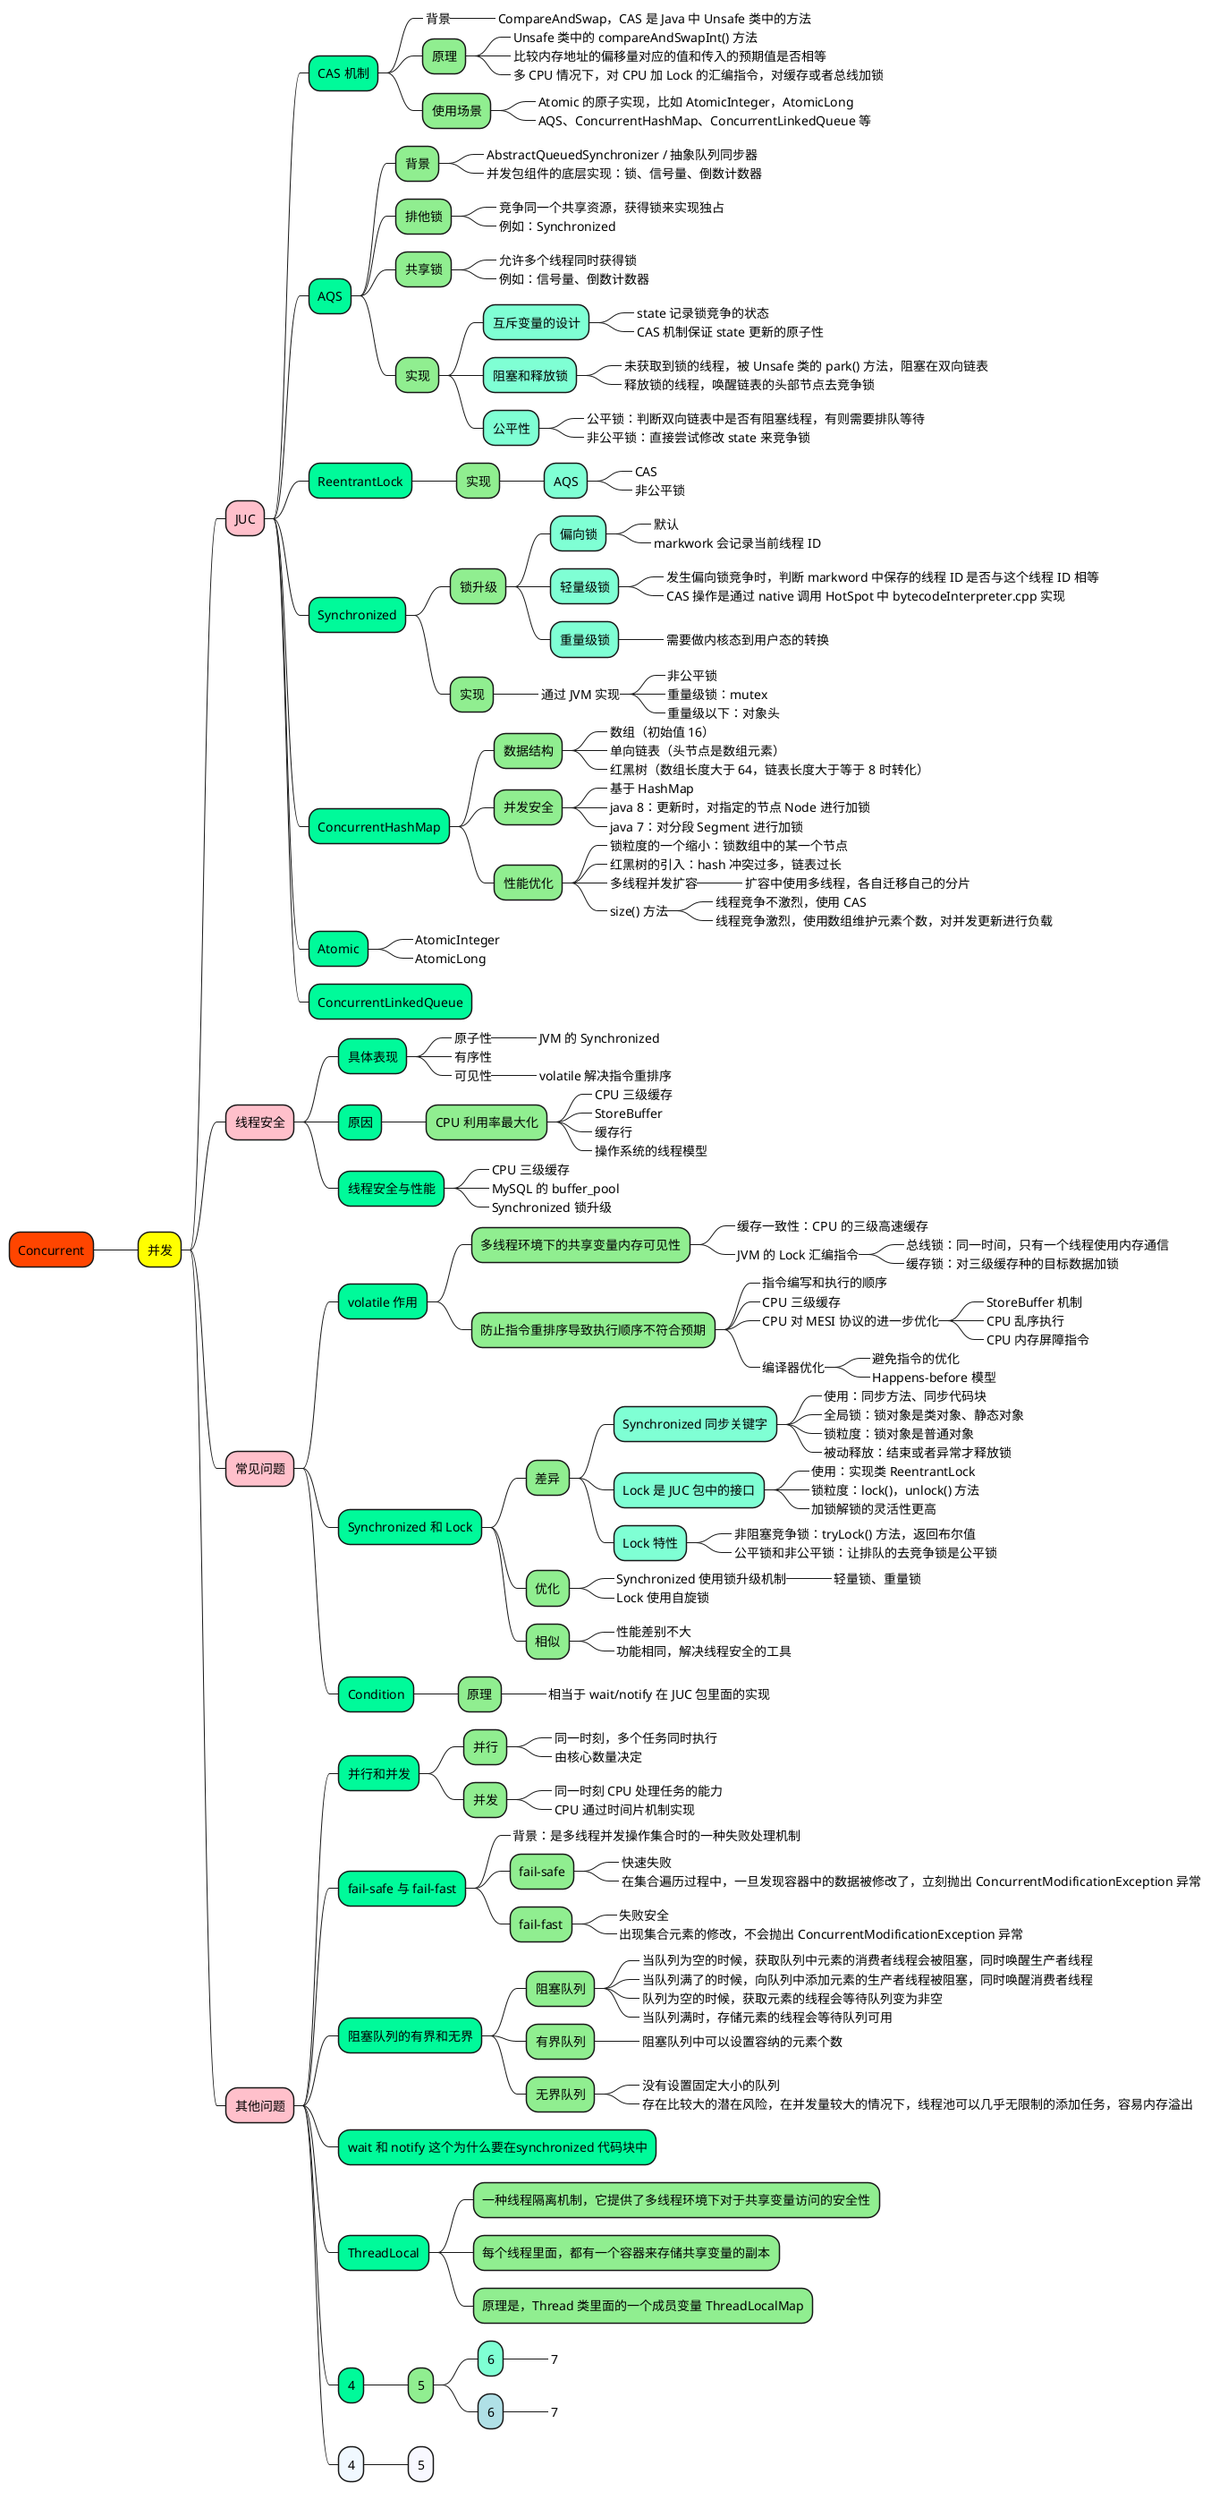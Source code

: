 @startmindmap

+[#OrangeRed] Concurrent

++[#yellow] 并发

+++[#Pink] JUC

++++[#MediumSpringGreen] CAS 机制

+++++[#LightGreen]_ 背景
++++++[#Aquamarine]_ CompareAndSwap，CAS 是 Java 中 Unsafe 类中的方法
+++++[#LightGreen] 原理
++++++[#Aquamarine]_ Unsafe 类中的 compareAndSwapInt() 方法
++++++[#Aquamarine]_ 比较内存地址的偏移量对应的值和传入的预期值是否相等
++++++[#Aquamarine]_ 多 CPU 情况下，对 CPU 加 Lock 的汇编指令，对缓存或者总线加锁
+++++[#LightGreen] 使用场景
++++++[#Aquamarine]_ Atomic 的原子实现，比如 AtomicInteger，AtomicLong
++++++[#Aquamarine]_ AQS、ConcurrentHashMap、ConcurrentLinkedQueue 等


++++[#MediumSpringGreen] AQS

+++++[#LightGreen] 背景
++++++[#Aquamarine]_ AbstractQueuedSynchronizer / 抽象队列同步器
++++++[#Aquamarine]_ 并发包组件的底层实现：锁、信号量、倒数计数器

+++++[#LightGreen] 排他锁
++++++[#Aquamarine]_ 竞争同一个共享资源，获得锁来实现独占
++++++[#Aquamarine]_ 例如：Synchronized

+++++[#LightGreen] 共享锁
++++++[#Aquamarine]_ 允许多个线程同时获得锁
++++++[#Aquamarine]_ 例如：信号量、倒数计数器

+++++[#LightGreen] 实现
++++++[#Aquamarine] 互斥变量的设计
+++++++[#Aquamarine]_ state 记录锁竞争的状态
+++++++[#Aquamarine]_ CAS 机制保证 state 更新的原子性

++++++[#Aquamarine] 阻塞和释放锁
+++++++[#Aquamarine]_ 未获取到锁的线程，被 Unsafe 类的 park() 方法，阻塞在双向链表
+++++++[#Aquamarine]_ 释放锁的线程，唤醒链表的头部节点去竞争锁

++++++[#Aquamarine] 公平性
+++++++[#Aquamarine]_ 公平锁：判断双向链表中是否有阻塞线程，有则需要排队等待
+++++++[#Aquamarine]_ 非公平锁：直接尝试修改 state 来竞争锁


++++[#MediumSpringGreen] ReentrantLock
+++++[#LightGreen] 实现
++++++[#Aquamarine] AQS
+++++++[#Aquamarine]_ CAS
+++++++[#Aquamarine]_ 非公平锁



++++[#MediumSpringGreen] Synchronized

+++++[#LightGreen] 锁升级

++++++[#Aquamarine] 偏向锁
+++++++[#Aquamarine]_ 默认
+++++++[#Aquamarine]_ markwork 会记录当前线程 ID
++++++[#Aquamarine] 轻量级锁
+++++++[#Aquamarine]_ 发生偏向锁竞争时，判断 markword 中保存的线程 ID 是否与这个线程 ID 相等
+++++++[#Aquamarine]_ CAS 操作是通过 native 调用 HotSpot 中 bytecodeInterpreter.cpp 实现
++++++[#Aquamarine] 重量级锁
+++++++[#Aquamarine]_ 需要做内核态到用户态的转换

+++++[#LightGreen] 实现
++++++[#Aquamarine]_ 通过 JVM 实现
+++++++[#Aquamarine]_ 非公平锁
+++++++[#Aquamarine]_ 重量级锁：mutex
+++++++[#Aquamarine]_ 重量级以下：对象头




++++[#MediumSpringGreen] ConcurrentHashMap

+++++[#LightGreen] 数据结构
++++++[#Aquamarine]_ 数组（初始值 16）
++++++[#Aquamarine]_ 单向链表（头节点是数组元素）
++++++[#Aquamarine]_ 红黑树（数组长度大于 64，链表长度大于等于 8 时转化）

+++++[#LightGreen] 并发安全
++++++[#Aquamarine]_ 基于 HashMap
++++++[#Aquamarine]_ java 8：更新时，对指定的节点 Node 进行加锁
++++++[#Aquamarine]_ java 7：对分段 Segment 进行加锁

+++++[#LightGreen] 性能优化
++++++[#Aquamarine]_ 锁粒度的一个缩小：锁数组中的某一个节点
++++++[#Aquamarine]_ 红黑树的引入：hash 冲突过多，链表过长
++++++[#Aquamarine]_ 多线程并发扩容
+++++++[#Aquamarine]_ 扩容中使用多线程，各自迁移自己的分片
++++++[#Aquamarine]_ size() 方法
+++++++[#Aquamarine]_ 线程竞争不激烈，使用 CAS
+++++++[#Aquamarine]_ 线程竞争激烈，使用数组维护元素个数，对并发更新进行负载


++++[#MediumSpringGreen] Atomic
+++++[#LightGreen]_ AtomicInteger
+++++[#LightGreen]_ AtomicLong


++++[#MediumSpringGreen] ConcurrentLinkedQueue


+++[#Pink] 线程安全

++++[#MediumSpringGreen] 具体表现
+++++[#LightGreen]_ 原子性
++++++[#Aquamarine]_ JVM 的 Synchronized
+++++[#LightGreen]_ 有序性
+++++[#LightGreen]_ 可见性
++++++[#Aquamarine]_ volatile 解决指令重排序

++++[#MediumSpringGreen] 原因
+++++[#LightGreen] CPU 利用率最大化
++++++[#Aquamarine]_ CPU 三级缓存
++++++[#Aquamarine]_ StoreBuffer
++++++[#Aquamarine]_ 缓存行
++++++[#Aquamarine]_ 操作系统的线程模型


++++[#MediumSpringGreen] 线程安全与性能
+++++[#LightGreen]_ CPU 三级缓存
+++++[#LightGreen]_ MySQL 的 buffer_pool
+++++[#LightGreen]_ Synchronized 锁升级




+++[#Pink] 常见问题

++++[#MediumSpringGreen] volatile 作用

+++++[#LightGreen] 多线程环境下的共享变量内存可见性
++++++[#Aquamarine]_ 缓存一致性：CPU 的三级高速缓存
++++++[#Aquamarine]_ JVM 的 Lock 汇编指令
+++++++[#Aquamarine]_ 总线锁：同一时间，只有一个线程使用内存通信
+++++++[#Aquamarine]_ 缓存锁：对三级缓存种的目标数据加锁

+++++[#LightGreen] 防止指令重排序导致执行顺序不符合预期
++++++[#Aquamarine]_ 指令编写和执行的顺序
++++++[#Aquamarine]_ CPU 三级缓存
++++++[#Aquamarine]_ CPU 对 MESI 协议的进一步优化
+++++++[#Aquamarine]_ StoreBuffer 机制
+++++++[#Aquamarine]_ CPU 乱序执行
+++++++[#Aquamarine]_ CPU 内存屏障指令
++++++[#Aquamarine]_ 编译器优化
+++++++[#Aquamarine]_ 避免指令的优化
+++++++[#Aquamarine]_ Happens-before 模型



++++[#MediumSpringGreen] Synchronized 和 Lock

+++++[#LightGreen] 差异

++++++[#Aquamarine] Synchronized 同步关键字
+++++++[#Aquamarine]_ 使用：同步方法、同步代码块
+++++++[#Aquamarine]_ 全局锁：锁对象是类对象、静态对象
+++++++[#Aquamarine]_ 锁粒度：锁对象是普通对象
+++++++[#Aquamarine]_ 被动释放：结束或者异常才释放锁

++++++[#Aquamarine] Lock 是 JUC 包中的接口
+++++++[#Aquamarine]_ 使用：实现类 ReentrantLock
+++++++[#Aquamarine]_ 锁粒度：lock()，unlock() 方法
+++++++[#Aquamarine]_ 加锁解锁的灵活性更高

++++++[#Aquamarine] Lock 特性
+++++++[#Aquamarine]_ 非阻塞竞争锁：tryLock() 方法，返回布尔值
+++++++[#Aquamarine]_ 公平锁和非公平锁：让排队的去竞争锁是公平锁

+++++[#LightGreen] 优化
++++++[#Aquamarine]_ Synchronized 使用锁升级机制
+++++++[#Aquamarine]_ 轻量锁、重量锁
++++++[#Aquamarine]_ Lock 使用自旋锁


+++++[#LightGreen] 相似
++++++[#Aquamarine]_ 性能差别不大
++++++[#Aquamarine]_ 功能相同，解决线程安全的工具


++++[#MediumSpringGreen] Condition

+++++[#LightGreen] 原理
++++++[#Aquamarine]_ 相当于 wait/notify 在 JUC 包里面的实现



+++[#Pink] 其他问题

++++[#MediumSpringGreen] 并行和并发
+++++[#LightGreen] 并行
++++++[#Aquamarine]_ 同一时刻，多个任务同时执行
++++++[#Aquamarine]_ 由核心数量决定
+++++[#LightGreen] 并发
++++++[#Aquamarine]_ 同一时刻 CPU 处理任务的能力
++++++[#Aquamarine]_ CPU 通过时间片机制实现

++++[#MediumSpringGreen] fail-safe 与 fail-fast
+++++[#LightGreen]_ 背景：是多线程并发操作集合时的一种失败处理机制
+++++[#LightGreen] fail-safe
++++++[#Aquamarine]_ 快速失败
++++++[#Aquamarine]_ 在集合遍历过程中，一旦发现容器中的数据被修改了，立刻抛出 ConcurrentModificationException 异常
+++++[#LightGreen] fail-fast
++++++[#Aquamarine]_ 失败安全
++++++[#Aquamarine]_ 出现集合元素的修改，不会抛出 ConcurrentModificationException 异常


++++[#MediumSpringGreen] 阻塞队列的有界和无界
+++++[#LightGreen] 阻塞队列
++++++[#Aquamarine]_ 当队列为空的时候，获取队列中元素的消费者线程会被阻塞，同时唤醒生产者线程
++++++[#Aquamarine]_ 当队列满了的时候，向队列中添加元素的生产者线程被阻塞，同时唤醒消费者线程
++++++[#Aquamarine]_ 队列为空的时候，获取元素的线程会等待队列变为非空
++++++[#Aquamarine]_ 当队列满时，存储元素的线程会等待队列可用
+++++[#LightGreen] 有界队列
++++++[#Aquamarine]_ 阻塞队列中可以设置容纳的元素个数
+++++[#LightGreen] 无界队列
++++++[#Aquamarine]_ 没有设置固定大小的队列
++++++[#Aquamarine]_ 存在比较大的潜在风险，在并发量较大的情况下，线程池可以几乎无限制的添加任务，容易内存溢出


++++[#MediumSpringGreen] wait 和 notify 这个为什么要在synchronized 代码块中
++++[#MediumSpringGreen] ThreadLocal
+++++[#LightGreen] 一种线程隔离机制，它提供了多线程环境下对于共享变量访问的安全性
+++++[#LightGreen] 每个线程里面，都有一个容器来存储共享变量的副本
+++++[#LightGreen] 原理是，Thread 类里面的一个成员变量 ThreadLocalMap



++++[#MediumSpringGreen] 4
+++++[#LightGreen] 5
++++++[#Aquamarine] 6
+++++++[#Aquamarine]_ 7
++++++[#PowderBlue] 6
+++++++[#PowderBlue]_ 7
++++[#AliceBlue] 4
+++++[#GhostWhite] 5


@endmindmap